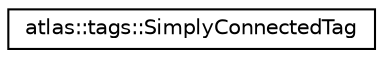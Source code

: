 digraph "Graphical Class Hierarchy"
{
  edge [fontname="Helvetica",fontsize="10",labelfontname="Helvetica",labelfontsize="10"];
  node [fontname="Helvetica",fontsize="10",shape=record];
  rankdir="LR";
  Node1 [label="atlas::tags::SimplyConnectedTag",height=0.2,width=0.4,color="black", fillcolor="white", style="filled",URL="$structatlas_1_1tags_1_1SimplyConnectedTag.html"];
}
